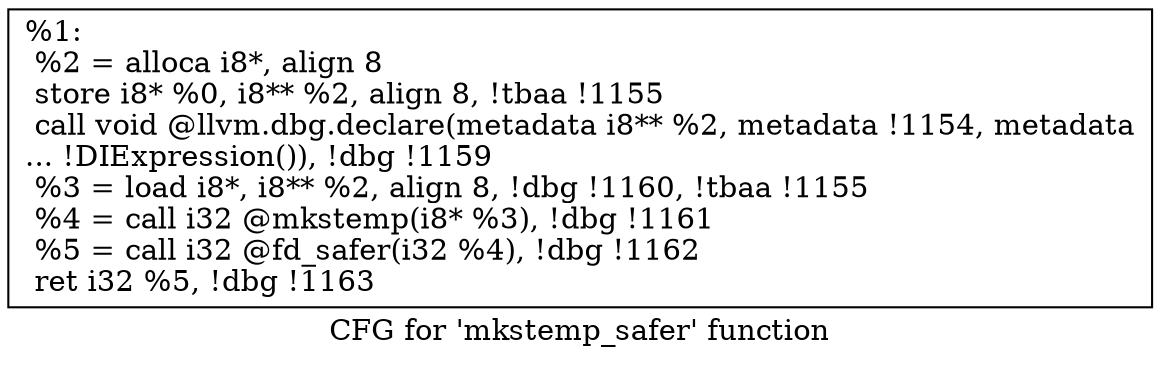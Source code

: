 digraph "CFG for 'mkstemp_safer' function" {
	label="CFG for 'mkstemp_safer' function";

	Node0x12fa470 [shape=record,label="{%1:\l  %2 = alloca i8*, align 8\l  store i8* %0, i8** %2, align 8, !tbaa !1155\l  call void @llvm.dbg.declare(metadata i8** %2, metadata !1154, metadata\l... !DIExpression()), !dbg !1159\l  %3 = load i8*, i8** %2, align 8, !dbg !1160, !tbaa !1155\l  %4 = call i32 @mkstemp(i8* %3), !dbg !1161\l  %5 = call i32 @fd_safer(i32 %4), !dbg !1162\l  ret i32 %5, !dbg !1163\l}"];
}
